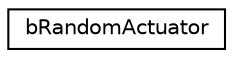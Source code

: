 digraph G
{
  edge [fontname="Helvetica",fontsize="10",labelfontname="Helvetica",labelfontsize="10"];
  node [fontname="Helvetica",fontsize="10",shape=record];
  rankdir=LR;
  Node1 [label="bRandomActuator",height=0.2,width=0.4,color="black", fillcolor="white", style="filled",URL="$dc/d87/structbRandomActuator.html"];
}
